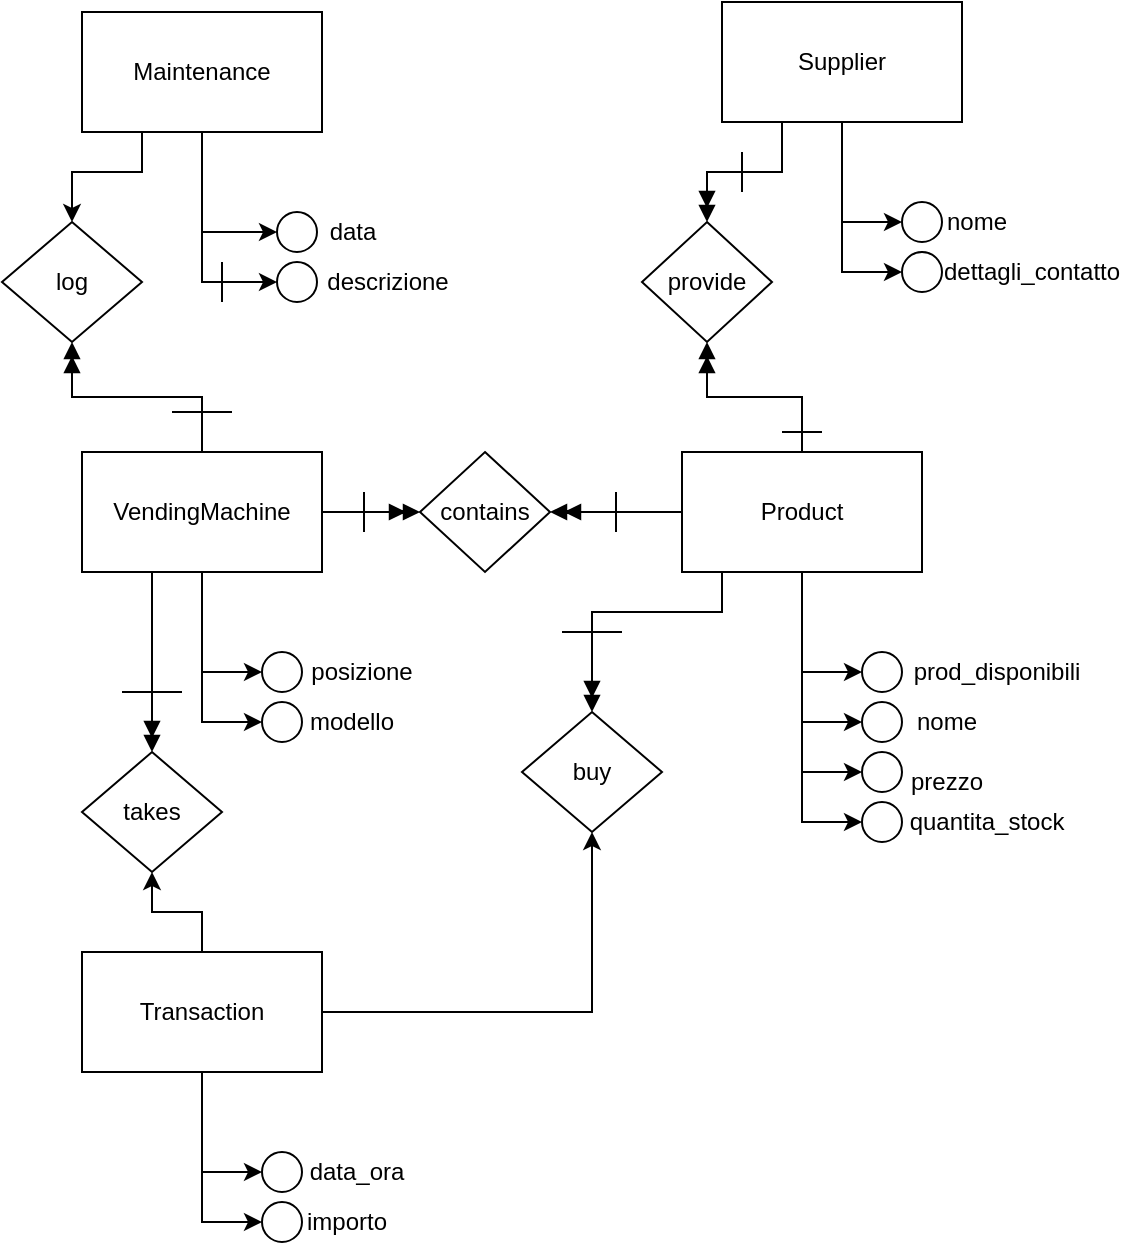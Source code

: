 <mxfile version="23.1.5" type="device">
  <diagram name="Pagina-1" id="ayMA1fdJRo0_A0mXSzPt">
    <mxGraphModel dx="896" dy="553" grid="1" gridSize="10" guides="1" tooltips="1" connect="1" arrows="1" fold="1" page="1" pageScale="1" pageWidth="827" pageHeight="1169" math="0" shadow="0">
      <root>
        <mxCell id="0" />
        <mxCell id="1" parent="0" />
        <mxCell id="PjzBMtUwAnBHMIuNrAa1-6" style="edgeStyle=orthogonalEdgeStyle;rounded=0;orthogonalLoop=1;jettySize=auto;html=1;entryX=0;entryY=0.5;entryDx=0;entryDy=0;" parent="1" source="PjzBMtUwAnBHMIuNrAa1-1" target="PjzBMtUwAnBHMIuNrAa1-2" edge="1">
          <mxGeometry relative="1" as="geometry" />
        </mxCell>
        <mxCell id="PjzBMtUwAnBHMIuNrAa1-7" style="edgeStyle=orthogonalEdgeStyle;rounded=0;orthogonalLoop=1;jettySize=auto;html=1;entryX=0;entryY=0.5;entryDx=0;entryDy=0;" parent="1" source="PjzBMtUwAnBHMIuNrAa1-1" target="PjzBMtUwAnBHMIuNrAa1-4" edge="1">
          <mxGeometry relative="1" as="geometry" />
        </mxCell>
        <mxCell id="PjzBMtUwAnBHMIuNrAa1-43" style="edgeStyle=orthogonalEdgeStyle;rounded=0;orthogonalLoop=1;jettySize=auto;html=1;entryX=0.5;entryY=0;entryDx=0;entryDy=0;endArrow=doubleBlock;endFill=1;" parent="1" source="PjzBMtUwAnBHMIuNrAa1-1" target="PjzBMtUwAnBHMIuNrAa1-41" edge="1">
          <mxGeometry relative="1" as="geometry">
            <Array as="points">
              <mxPoint x="215" y="350" />
              <mxPoint x="215" y="350" />
            </Array>
          </mxGeometry>
        </mxCell>
        <mxCell id="PjzBMtUwAnBHMIuNrAa1-69" style="edgeStyle=orthogonalEdgeStyle;rounded=0;orthogonalLoop=1;jettySize=auto;html=1;entryX=0.5;entryY=1;entryDx=0;entryDy=0;endArrow=doubleBlock;endFill=1;" parent="1" source="PjzBMtUwAnBHMIuNrAa1-1" target="PjzBMtUwAnBHMIuNrAa1-67" edge="1">
          <mxGeometry relative="1" as="geometry" />
        </mxCell>
        <mxCell id="PjzBMtUwAnBHMIuNrAa1-72" value="" style="edgeStyle=orthogonalEdgeStyle;rounded=0;orthogonalLoop=1;jettySize=auto;html=1;endArrow=doubleBlock;endFill=1;" parent="1" source="PjzBMtUwAnBHMIuNrAa1-1" target="PjzBMtUwAnBHMIuNrAa1-71" edge="1">
          <mxGeometry relative="1" as="geometry" />
        </mxCell>
        <mxCell id="PjzBMtUwAnBHMIuNrAa1-1" value="VendingMachine" style="rounded=0;whiteSpace=wrap;html=1;" parent="1" vertex="1">
          <mxGeometry x="180" y="260" width="120" height="60" as="geometry" />
        </mxCell>
        <mxCell id="PjzBMtUwAnBHMIuNrAa1-2" value="" style="ellipse;whiteSpace=wrap;html=1;aspect=fixed;" parent="1" vertex="1">
          <mxGeometry x="270" y="360" width="20" height="20" as="geometry" />
        </mxCell>
        <mxCell id="PjzBMtUwAnBHMIuNrAa1-3" value="posizione" style="text;html=1;align=center;verticalAlign=middle;whiteSpace=wrap;rounded=0;" parent="1" vertex="1">
          <mxGeometry x="295" y="355" width="50" height="30" as="geometry" />
        </mxCell>
        <mxCell id="PjzBMtUwAnBHMIuNrAa1-4" value="" style="ellipse;whiteSpace=wrap;html=1;aspect=fixed;" parent="1" vertex="1">
          <mxGeometry x="270" y="385" width="20" height="20" as="geometry" />
        </mxCell>
        <mxCell id="PjzBMtUwAnBHMIuNrAa1-5" value="modello" style="text;html=1;align=center;verticalAlign=middle;whiteSpace=wrap;rounded=0;" parent="1" vertex="1">
          <mxGeometry x="295" y="380" width="40" height="30" as="geometry" />
        </mxCell>
        <mxCell id="PjzBMtUwAnBHMIuNrAa1-9" style="edgeStyle=orthogonalEdgeStyle;rounded=0;orthogonalLoop=1;jettySize=auto;html=1;entryX=0;entryY=0.5;entryDx=0;entryDy=0;" parent="1" source="PjzBMtUwAnBHMIuNrAa1-11" target="PjzBMtUwAnBHMIuNrAa1-12" edge="1">
          <mxGeometry relative="1" as="geometry" />
        </mxCell>
        <mxCell id="PjzBMtUwAnBHMIuNrAa1-10" style="edgeStyle=orthogonalEdgeStyle;rounded=0;orthogonalLoop=1;jettySize=auto;html=1;entryX=0;entryY=0.5;entryDx=0;entryDy=0;" parent="1" source="PjzBMtUwAnBHMIuNrAa1-11" target="PjzBMtUwAnBHMIuNrAa1-14" edge="1">
          <mxGeometry relative="1" as="geometry" />
        </mxCell>
        <mxCell id="PjzBMtUwAnBHMIuNrAa1-20" style="edgeStyle=orthogonalEdgeStyle;rounded=0;orthogonalLoop=1;jettySize=auto;html=1;entryX=0;entryY=0.5;entryDx=0;entryDy=0;" parent="1" source="PjzBMtUwAnBHMIuNrAa1-11" target="PjzBMtUwAnBHMIuNrAa1-16" edge="1">
          <mxGeometry relative="1" as="geometry" />
        </mxCell>
        <mxCell id="PjzBMtUwAnBHMIuNrAa1-21" style="edgeStyle=orthogonalEdgeStyle;rounded=0;orthogonalLoop=1;jettySize=auto;html=1;entryX=0;entryY=0.5;entryDx=0;entryDy=0;" parent="1" source="PjzBMtUwAnBHMIuNrAa1-11" target="PjzBMtUwAnBHMIuNrAa1-18" edge="1">
          <mxGeometry relative="1" as="geometry" />
        </mxCell>
        <mxCell id="PjzBMtUwAnBHMIuNrAa1-37" style="edgeStyle=orthogonalEdgeStyle;rounded=0;orthogonalLoop=1;jettySize=auto;html=1;entryX=0.5;entryY=0;entryDx=0;entryDy=0;endArrow=doubleBlock;endFill=1;" parent="1" source="PjzBMtUwAnBHMIuNrAa1-11" target="PjzBMtUwAnBHMIuNrAa1-36" edge="1">
          <mxGeometry relative="1" as="geometry">
            <Array as="points">
              <mxPoint x="500" y="340" />
              <mxPoint x="435" y="340" />
            </Array>
          </mxGeometry>
        </mxCell>
        <mxCell id="PjzBMtUwAnBHMIuNrAa1-74" style="edgeStyle=orthogonalEdgeStyle;rounded=0;orthogonalLoop=1;jettySize=auto;html=1;entryX=1;entryY=0.5;entryDx=0;entryDy=0;endArrow=doubleBlock;endFill=1;" parent="1" source="PjzBMtUwAnBHMIuNrAa1-11" target="PjzBMtUwAnBHMIuNrAa1-71" edge="1">
          <mxGeometry relative="1" as="geometry" />
        </mxCell>
        <mxCell id="PjzBMtUwAnBHMIuNrAa1-82" style="edgeStyle=orthogonalEdgeStyle;rounded=0;orthogonalLoop=1;jettySize=auto;html=1;entryX=0.5;entryY=1;entryDx=0;entryDy=0;endArrow=doubleBlock;endFill=1;" parent="1" source="PjzBMtUwAnBHMIuNrAa1-11" target="PjzBMtUwAnBHMIuNrAa1-76" edge="1">
          <mxGeometry relative="1" as="geometry" />
        </mxCell>
        <mxCell id="PjzBMtUwAnBHMIuNrAa1-11" value="Product" style="rounded=0;whiteSpace=wrap;html=1;" parent="1" vertex="1">
          <mxGeometry x="480" y="260" width="120" height="60" as="geometry" />
        </mxCell>
        <mxCell id="PjzBMtUwAnBHMIuNrAa1-12" value="" style="ellipse;whiteSpace=wrap;html=1;aspect=fixed;" parent="1" vertex="1">
          <mxGeometry x="570" y="360" width="20" height="20" as="geometry" />
        </mxCell>
        <mxCell id="PjzBMtUwAnBHMIuNrAa1-13" value="prod_disponibili" style="text;html=1;align=center;verticalAlign=middle;whiteSpace=wrap;rounded=0;" parent="1" vertex="1">
          <mxGeometry x="595" y="355" width="85" height="30" as="geometry" />
        </mxCell>
        <mxCell id="PjzBMtUwAnBHMIuNrAa1-14" value="" style="ellipse;whiteSpace=wrap;html=1;aspect=fixed;" parent="1" vertex="1">
          <mxGeometry x="570" y="385" width="20" height="20" as="geometry" />
        </mxCell>
        <mxCell id="PjzBMtUwAnBHMIuNrAa1-15" value="nome" style="text;html=1;align=center;verticalAlign=middle;whiteSpace=wrap;rounded=0;" parent="1" vertex="1">
          <mxGeometry x="595" y="380" width="35" height="30" as="geometry" />
        </mxCell>
        <mxCell id="PjzBMtUwAnBHMIuNrAa1-16" value="" style="ellipse;whiteSpace=wrap;html=1;aspect=fixed;" parent="1" vertex="1">
          <mxGeometry x="570" y="410" width="20" height="20" as="geometry" />
        </mxCell>
        <mxCell id="PjzBMtUwAnBHMIuNrAa1-17" value="prezzo" style="text;html=1;align=center;verticalAlign=middle;whiteSpace=wrap;rounded=0;" parent="1" vertex="1">
          <mxGeometry x="595" y="410" width="35" height="30" as="geometry" />
        </mxCell>
        <mxCell id="PjzBMtUwAnBHMIuNrAa1-18" value="" style="ellipse;whiteSpace=wrap;html=1;aspect=fixed;" parent="1" vertex="1">
          <mxGeometry x="570" y="435" width="20" height="20" as="geometry" />
        </mxCell>
        <mxCell id="PjzBMtUwAnBHMIuNrAa1-19" value="quantita_stock" style="text;html=1;align=center;verticalAlign=middle;whiteSpace=wrap;rounded=0;" parent="1" vertex="1">
          <mxGeometry x="595" y="430" width="75" height="30" as="geometry" />
        </mxCell>
        <mxCell id="PjzBMtUwAnBHMIuNrAa1-22" style="edgeStyle=orthogonalEdgeStyle;rounded=0;orthogonalLoop=1;jettySize=auto;html=1;entryX=0;entryY=0.5;entryDx=0;entryDy=0;" parent="1" source="PjzBMtUwAnBHMIuNrAa1-26" target="PjzBMtUwAnBHMIuNrAa1-27" edge="1">
          <mxGeometry relative="1" as="geometry" />
        </mxCell>
        <mxCell id="PjzBMtUwAnBHMIuNrAa1-23" style="edgeStyle=orthogonalEdgeStyle;rounded=0;orthogonalLoop=1;jettySize=auto;html=1;entryX=0;entryY=0.5;entryDx=0;entryDy=0;" parent="1" source="PjzBMtUwAnBHMIuNrAa1-26" target="PjzBMtUwAnBHMIuNrAa1-29" edge="1">
          <mxGeometry relative="1" as="geometry" />
        </mxCell>
        <mxCell id="PjzBMtUwAnBHMIuNrAa1-35" style="edgeStyle=orthogonalEdgeStyle;rounded=0;orthogonalLoop=1;jettySize=auto;html=1;" parent="1" source="PjzBMtUwAnBHMIuNrAa1-26" target="PjzBMtUwAnBHMIuNrAa1-36" edge="1">
          <mxGeometry relative="1" as="geometry">
            <mxPoint x="430" y="460" as="targetPoint" />
          </mxGeometry>
        </mxCell>
        <mxCell id="PjzBMtUwAnBHMIuNrAa1-42" style="edgeStyle=orthogonalEdgeStyle;rounded=0;orthogonalLoop=1;jettySize=auto;html=1;entryX=0.5;entryY=1;entryDx=0;entryDy=0;" parent="1" source="PjzBMtUwAnBHMIuNrAa1-26" target="PjzBMtUwAnBHMIuNrAa1-41" edge="1">
          <mxGeometry relative="1" as="geometry" />
        </mxCell>
        <mxCell id="PjzBMtUwAnBHMIuNrAa1-26" value="Transaction" style="rounded=0;whiteSpace=wrap;html=1;" parent="1" vertex="1">
          <mxGeometry x="180" y="510" width="120" height="60" as="geometry" />
        </mxCell>
        <mxCell id="PjzBMtUwAnBHMIuNrAa1-27" value="" style="ellipse;whiteSpace=wrap;html=1;aspect=fixed;" parent="1" vertex="1">
          <mxGeometry x="270" y="610" width="20" height="20" as="geometry" />
        </mxCell>
        <mxCell id="PjzBMtUwAnBHMIuNrAa1-28" value="data_ora" style="text;html=1;align=center;verticalAlign=middle;whiteSpace=wrap;rounded=0;" parent="1" vertex="1">
          <mxGeometry x="295" y="605" width="45" height="30" as="geometry" />
        </mxCell>
        <mxCell id="PjzBMtUwAnBHMIuNrAa1-29" value="" style="ellipse;whiteSpace=wrap;html=1;aspect=fixed;" parent="1" vertex="1">
          <mxGeometry x="270" y="635" width="20" height="20" as="geometry" />
        </mxCell>
        <mxCell id="PjzBMtUwAnBHMIuNrAa1-30" value="importo" style="text;html=1;align=center;verticalAlign=middle;whiteSpace=wrap;rounded=0;" parent="1" vertex="1">
          <mxGeometry x="295" y="630" width="35" height="30" as="geometry" />
        </mxCell>
        <mxCell id="PjzBMtUwAnBHMIuNrAa1-36" value="buy" style="rhombus;whiteSpace=wrap;html=1;" parent="1" vertex="1">
          <mxGeometry x="400" y="390" width="70" height="60" as="geometry" />
        </mxCell>
        <mxCell id="PjzBMtUwAnBHMIuNrAa1-41" value="takes" style="rhombus;whiteSpace=wrap;html=1;" parent="1" vertex="1">
          <mxGeometry x="180" y="410" width="70" height="60" as="geometry" />
        </mxCell>
        <mxCell id="PjzBMtUwAnBHMIuNrAa1-44" value="" style="endArrow=none;html=1;rounded=0;" parent="1" edge="1">
          <mxGeometry width="50" height="50" relative="1" as="geometry">
            <mxPoint x="200" y="380" as="sourcePoint" />
            <mxPoint x="230" y="380" as="targetPoint" />
          </mxGeometry>
        </mxCell>
        <mxCell id="PjzBMtUwAnBHMIuNrAa1-45" value="" style="endArrow=none;html=1;rounded=0;" parent="1" edge="1">
          <mxGeometry width="50" height="50" relative="1" as="geometry">
            <mxPoint x="450" y="350" as="sourcePoint" />
            <mxPoint x="420" y="350" as="targetPoint" />
          </mxGeometry>
        </mxCell>
        <mxCell id="PjzBMtUwAnBHMIuNrAa1-51" style="edgeStyle=orthogonalEdgeStyle;rounded=0;orthogonalLoop=1;jettySize=auto;html=1;entryX=0;entryY=0.5;entryDx=0;entryDy=0;" parent="1" source="PjzBMtUwAnBHMIuNrAa1-53" target="PjzBMtUwAnBHMIuNrAa1-54" edge="1">
          <mxGeometry relative="1" as="geometry" />
        </mxCell>
        <mxCell id="PjzBMtUwAnBHMIuNrAa1-52" style="edgeStyle=orthogonalEdgeStyle;rounded=0;orthogonalLoop=1;jettySize=auto;html=1;entryX=0;entryY=0.5;entryDx=0;entryDy=0;" parent="1" source="PjzBMtUwAnBHMIuNrAa1-53" target="PjzBMtUwAnBHMIuNrAa1-56" edge="1">
          <mxGeometry relative="1" as="geometry" />
        </mxCell>
        <mxCell id="PjzBMtUwAnBHMIuNrAa1-79" value="" style="edgeStyle=orthogonalEdgeStyle;rounded=0;orthogonalLoop=1;jettySize=auto;html=1;endArrow=doubleBlock;endFill=1;entryX=0.5;entryY=0;entryDx=0;entryDy=0;" parent="1" source="PjzBMtUwAnBHMIuNrAa1-53" target="PjzBMtUwAnBHMIuNrAa1-76" edge="1">
          <mxGeometry relative="1" as="geometry">
            <mxPoint x="430.0" y="65" as="targetPoint" />
            <Array as="points">
              <mxPoint x="530" y="120" />
              <mxPoint x="492" y="120" />
            </Array>
          </mxGeometry>
        </mxCell>
        <mxCell id="PjzBMtUwAnBHMIuNrAa1-53" value="Supplier" style="rounded=0;whiteSpace=wrap;html=1;" parent="1" vertex="1">
          <mxGeometry x="500" y="35" width="120" height="60" as="geometry" />
        </mxCell>
        <mxCell id="PjzBMtUwAnBHMIuNrAa1-54" value="" style="ellipse;whiteSpace=wrap;html=1;aspect=fixed;" parent="1" vertex="1">
          <mxGeometry x="590" y="135" width="20" height="20" as="geometry" />
        </mxCell>
        <mxCell id="PjzBMtUwAnBHMIuNrAa1-55" value="nome" style="text;html=1;align=center;verticalAlign=middle;whiteSpace=wrap;rounded=0;" parent="1" vertex="1">
          <mxGeometry x="610" y="130" width="35" height="30" as="geometry" />
        </mxCell>
        <mxCell id="PjzBMtUwAnBHMIuNrAa1-56" value="" style="ellipse;whiteSpace=wrap;html=1;aspect=fixed;" parent="1" vertex="1">
          <mxGeometry x="590" y="160" width="20" height="20" as="geometry" />
        </mxCell>
        <mxCell id="PjzBMtUwAnBHMIuNrAa1-57" value="dettagli_contatto" style="text;html=1;align=center;verticalAlign=middle;whiteSpace=wrap;rounded=0;" parent="1" vertex="1">
          <mxGeometry x="610" y="155" width="90" height="30" as="geometry" />
        </mxCell>
        <mxCell id="PjzBMtUwAnBHMIuNrAa1-58" style="edgeStyle=orthogonalEdgeStyle;rounded=0;orthogonalLoop=1;jettySize=auto;html=1;entryX=0;entryY=0.5;entryDx=0;entryDy=0;" parent="1" source="PjzBMtUwAnBHMIuNrAa1-60" target="PjzBMtUwAnBHMIuNrAa1-61" edge="1">
          <mxGeometry relative="1" as="geometry" />
        </mxCell>
        <mxCell id="PjzBMtUwAnBHMIuNrAa1-59" style="edgeStyle=orthogonalEdgeStyle;rounded=0;orthogonalLoop=1;jettySize=auto;html=1;entryX=0;entryY=0.5;entryDx=0;entryDy=0;" parent="1" source="PjzBMtUwAnBHMIuNrAa1-60" target="PjzBMtUwAnBHMIuNrAa1-63" edge="1">
          <mxGeometry relative="1" as="geometry" />
        </mxCell>
        <mxCell id="PjzBMtUwAnBHMIuNrAa1-60" value="Maintenance" style="rounded=0;whiteSpace=wrap;html=1;" parent="1" vertex="1">
          <mxGeometry x="180" y="40" width="120" height="60" as="geometry" />
        </mxCell>
        <mxCell id="PjzBMtUwAnBHMIuNrAa1-61" value="" style="ellipse;whiteSpace=wrap;html=1;aspect=fixed;" parent="1" vertex="1">
          <mxGeometry x="277.5" y="140" width="20" height="20" as="geometry" />
        </mxCell>
        <mxCell id="PjzBMtUwAnBHMIuNrAa1-62" value="data" style="text;html=1;align=center;verticalAlign=middle;whiteSpace=wrap;rounded=0;" parent="1" vertex="1">
          <mxGeometry x="297.5" y="135" width="35" height="30" as="geometry" />
        </mxCell>
        <mxCell id="PjzBMtUwAnBHMIuNrAa1-63" value="" style="ellipse;whiteSpace=wrap;html=1;aspect=fixed;" parent="1" vertex="1">
          <mxGeometry x="277.5" y="165" width="20" height="20" as="geometry" />
        </mxCell>
        <mxCell id="PjzBMtUwAnBHMIuNrAa1-64" value="descrizione" style="text;html=1;align=center;verticalAlign=middle;whiteSpace=wrap;rounded=0;" parent="1" vertex="1">
          <mxGeometry x="302.5" y="160" width="60" height="30" as="geometry" />
        </mxCell>
        <mxCell id="PjzBMtUwAnBHMIuNrAa1-67" value="log" style="rhombus;whiteSpace=wrap;html=1;" parent="1" vertex="1">
          <mxGeometry x="140" y="145" width="70" height="60" as="geometry" />
        </mxCell>
        <mxCell id="PjzBMtUwAnBHMIuNrAa1-68" style="edgeStyle=orthogonalEdgeStyle;rounded=0;orthogonalLoop=1;jettySize=auto;html=1;entryX=0.5;entryY=0;entryDx=0;entryDy=0;endArrow=classic;endFill=1;" parent="1" source="PjzBMtUwAnBHMIuNrAa1-60" target="PjzBMtUwAnBHMIuNrAa1-67" edge="1">
          <mxGeometry relative="1" as="geometry">
            <Array as="points">
              <mxPoint x="210" y="120" />
              <mxPoint x="175" y="120" />
            </Array>
          </mxGeometry>
        </mxCell>
        <mxCell id="PjzBMtUwAnBHMIuNrAa1-70" value="" style="endArrow=none;html=1;rounded=0;" parent="1" edge="1">
          <mxGeometry width="50" height="50" relative="1" as="geometry">
            <mxPoint x="225" y="240" as="sourcePoint" />
            <mxPoint x="255" y="240" as="targetPoint" />
          </mxGeometry>
        </mxCell>
        <mxCell id="PjzBMtUwAnBHMIuNrAa1-71" value="contains" style="rhombus;whiteSpace=wrap;html=1;rounded=0;" parent="1" vertex="1">
          <mxGeometry x="349" y="260" width="65" height="60" as="geometry" />
        </mxCell>
        <mxCell id="PjzBMtUwAnBHMIuNrAa1-73" value="" style="endArrow=none;html=1;rounded=0;" parent="1" edge="1">
          <mxGeometry width="50" height="50" relative="1" as="geometry">
            <mxPoint x="321" y="300" as="sourcePoint" />
            <mxPoint x="321" y="280" as="targetPoint" />
          </mxGeometry>
        </mxCell>
        <mxCell id="PjzBMtUwAnBHMIuNrAa1-76" value="provide" style="rhombus;whiteSpace=wrap;html=1;rounded=0;" parent="1" vertex="1">
          <mxGeometry x="460" y="145" width="65" height="60" as="geometry" />
        </mxCell>
        <mxCell id="PjzBMtUwAnBHMIuNrAa1-80" value="" style="endArrow=none;html=1;rounded=0;" parent="1" edge="1">
          <mxGeometry width="50" height="50" relative="1" as="geometry">
            <mxPoint x="510" y="110" as="sourcePoint" />
            <mxPoint x="510" y="130" as="targetPoint" />
          </mxGeometry>
        </mxCell>
        <mxCell id="PjzBMtUwAnBHMIuNrAa1-83" value="" style="endArrow=none;html=1;rounded=0;" parent="1" edge="1">
          <mxGeometry width="50" height="50" relative="1" as="geometry">
            <mxPoint x="530" y="250" as="sourcePoint" />
            <mxPoint x="550" y="250" as="targetPoint" />
          </mxGeometry>
        </mxCell>
        <mxCell id="PjzBMtUwAnBHMIuNrAa1-87" value="" style="endArrow=none;html=1;rounded=0;" parent="1" edge="1">
          <mxGeometry width="50" height="50" relative="1" as="geometry">
            <mxPoint x="250" y="185" as="sourcePoint" />
            <mxPoint x="250" y="165" as="targetPoint" />
          </mxGeometry>
        </mxCell>
        <mxCell id="BlI9nCpAf2csjyowe45c-2" value="" style="endArrow=none;html=1;rounded=0;" edge="1" parent="1">
          <mxGeometry width="50" height="50" relative="1" as="geometry">
            <mxPoint x="447" y="300" as="sourcePoint" />
            <mxPoint x="447" y="280" as="targetPoint" />
          </mxGeometry>
        </mxCell>
      </root>
    </mxGraphModel>
  </diagram>
</mxfile>
